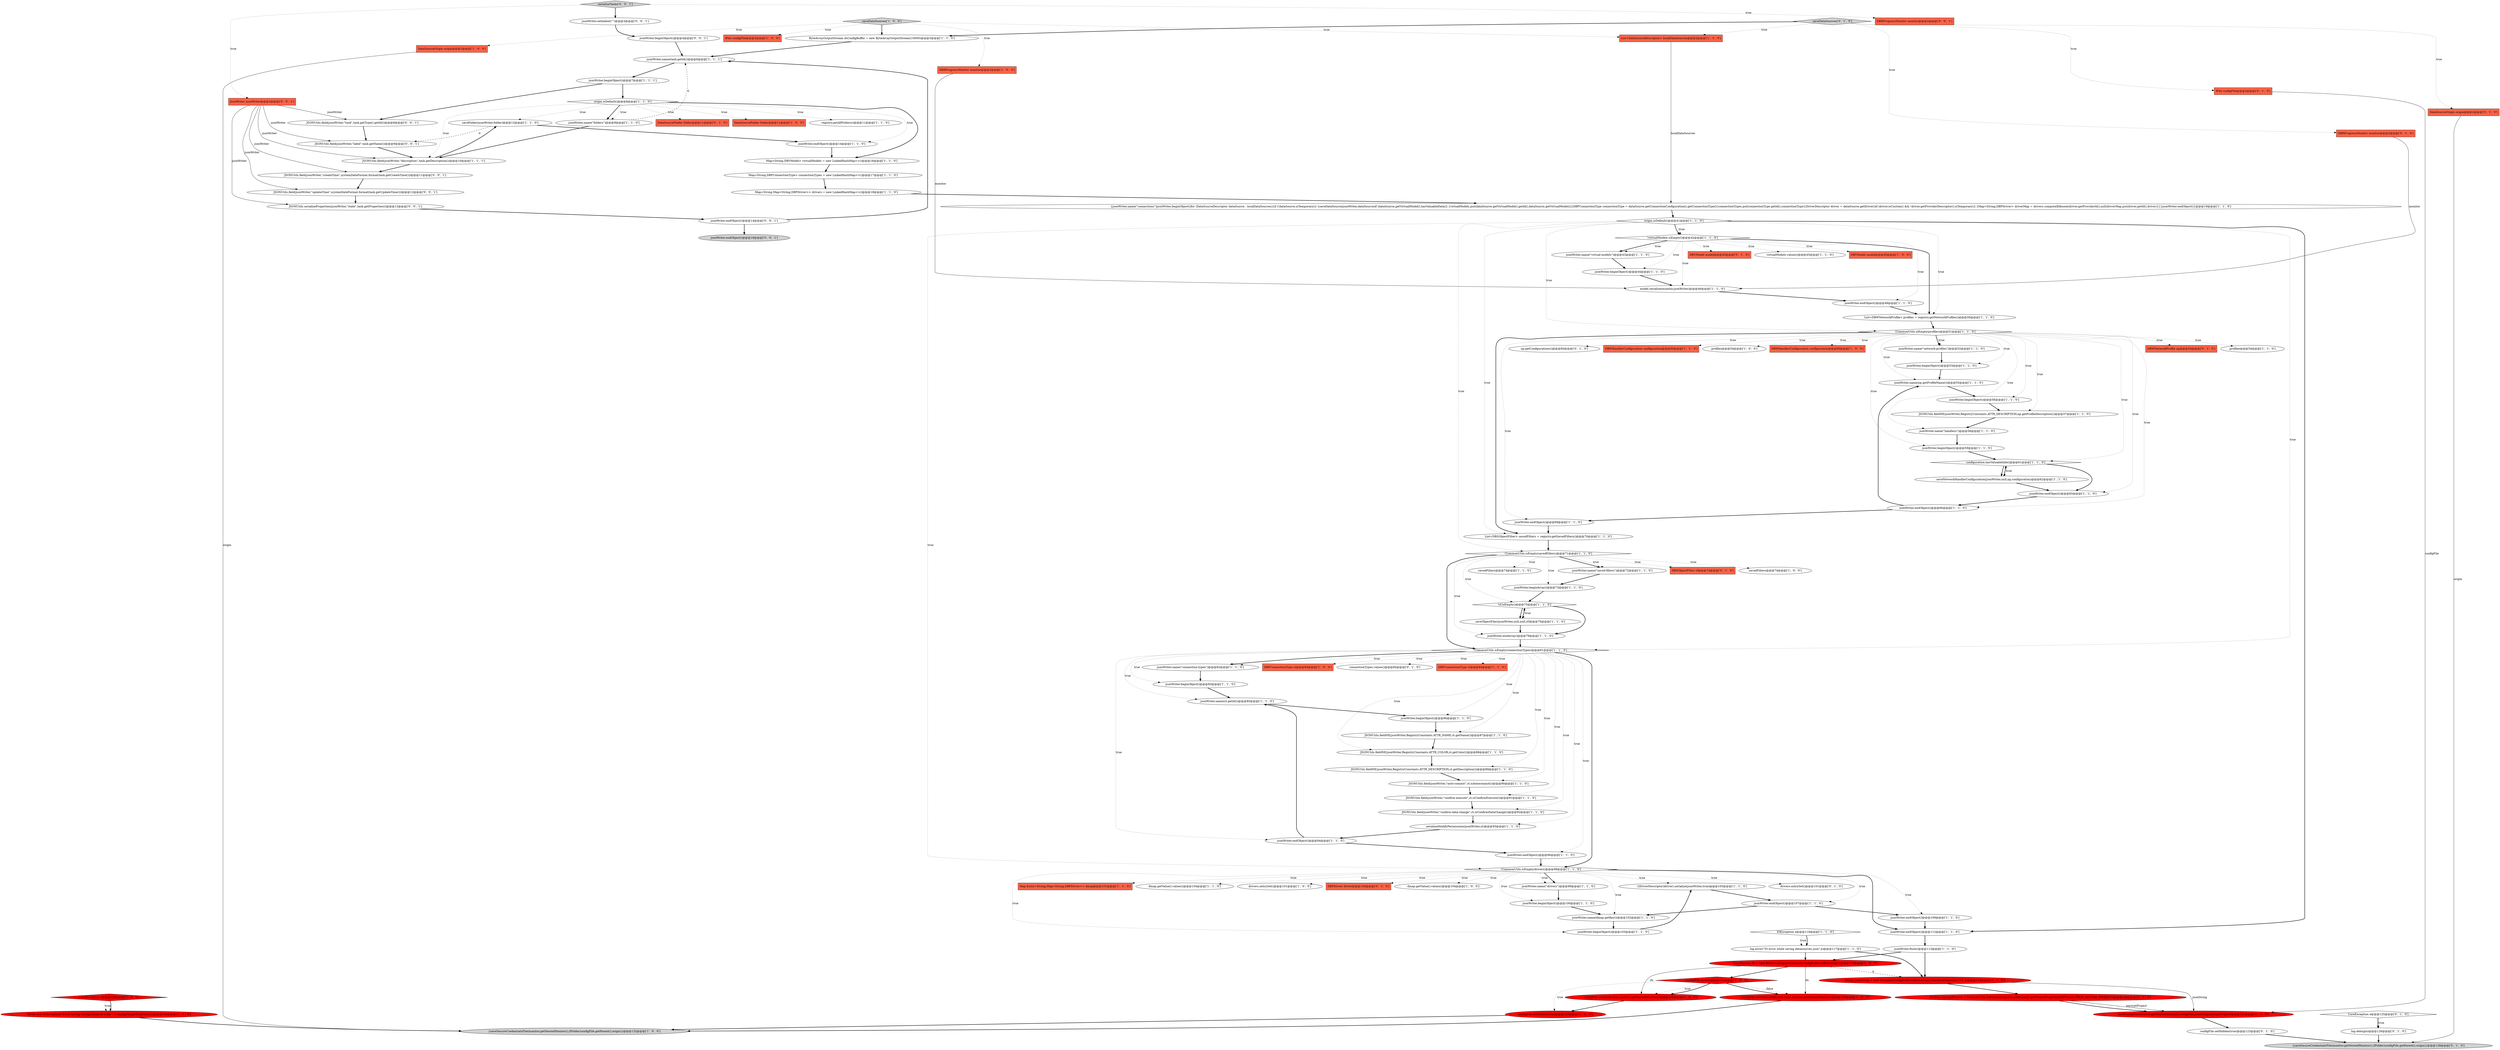 digraph {
25 [style = filled, label = "DBVModel model@@@45@@@['1', '0', '0']", fillcolor = tomato, shape = box image = "AAA0AAABBB1BBB"];
97 [style = filled, label = "IFile configFile@@@2@@@['0', '1', '0']", fillcolor = tomato, shape = box image = "AAA0AAABBB2BBB"];
8 [style = filled, label = "jsonWriter.name(\"network-profiles\")@@@52@@@['1', '1', '0']", fillcolor = white, shape = ellipse image = "AAA0AAABBB1BBB"];
49 [style = filled, label = "jsonWriter.name(ct.getId())@@@85@@@['1', '1', '0']", fillcolor = white, shape = ellipse image = "AAA0AAABBB1BBB"];
39 [style = filled, label = "DBPConnectionType ct@@@84@@@['1', '0', '0']", fillcolor = tomato, shape = box image = "AAA0AAABBB1BBB"];
117 [style = filled, label = "serializeTasks['0', '0', '1']", fillcolor = lightgray, shape = diamond image = "AAA0AAABBB3BBB"];
76 [style = filled, label = "jsonWriter.beginObject()@@@59@@@['1', '1', '0']", fillcolor = white, shape = ellipse image = "AAA0AAABBB1BBB"];
102 [style = filled, label = "drivers.entrySet()@@@101@@@['0', '1', '0']", fillcolor = white, shape = ellipse image = "AAA0AAABBB2BBB"];
48 [style = filled, label = "CoreException e@@@129@@@['1', '0', '0']", fillcolor = red, shape = diamond image = "AAA1AAABBB1BBB"];
93 [style = filled, label = "jsonWriter.name(\"saved-filters\")@@@72@@@['1', '1', '0']", fillcolor = white, shape = ellipse image = "AAA0AAABBB1BBB"];
109 [style = filled, label = "connectionTypes.values()@@@84@@@['0', '1', '0']", fillcolor = white, shape = ellipse image = "AAA0AAABBB2BBB"];
90 [style = filled, label = "configFile.create(ifs,true,monitor.getNestedMonitor())@@@122@@@['1', '0', '0']", fillcolor = red, shape = ellipse image = "AAA1AAABBB1BBB"];
2 [style = filled, label = "DBRProgressMonitor monitor@@@2@@@['1', '0', '0']", fillcolor = tomato, shape = box image = "AAA0AAABBB1BBB"];
57 [style = filled, label = "saveDataSources['1', '0', '0']", fillcolor = lightgray, shape = diamond image = "AAA0AAABBB1BBB"];
26 [style = filled, label = "((DriverDescriptor)driver).serialize(jsonWriter,true)@@@105@@@['1', '1', '0']", fillcolor = white, shape = ellipse image = "AAA0AAABBB1BBB"];
20 [style = filled, label = "jsonWriter.endObject()@@@94@@@['1', '1', '0']", fillcolor = white, shape = ellipse image = "AAA0AAABBB1BBB"];
47 [style = filled, label = "jsonWriter.beginArray()@@@73@@@['1', '1', '0']", fillcolor = white, shape = ellipse image = "AAA0AAABBB1BBB"];
82 [style = filled, label = "Map.Entry<String,Map<String,DBPDriver>> dmap@@@101@@@['1', '1', '0']", fillcolor = tomato, shape = box image = "AAA0AAABBB1BBB"];
64 [style = filled, label = "jsonWriter.beginObject()@@@44@@@['1', '1', '0']", fillcolor = white, shape = ellipse image = "AAA0AAABBB1BBB"];
70 [style = filled, label = "JSONUtils.fieldNE(jsonWriter,RegistryConstants.ATTR_COLOR,ct.getColor())@@@88@@@['1', '1', '0']", fillcolor = white, shape = ellipse image = "AAA0AAABBB1BBB"];
67 [style = filled, label = "!configFile.exists()@@@121@@@['1', '0', '0']", fillcolor = red, shape = diamond image = "AAA1AAABBB1BBB"];
66 [style = filled, label = "registry.getAllFolders()@@@11@@@['1', '1', '0']", fillcolor = white, shape = ellipse image = "AAA0AAABBB1BBB"];
94 [style = filled, label = "DBWNetworkProfile np@@@54@@@['0', '1', '0']", fillcolor = tomato, shape = box image = "AAA0AAABBB2BBB"];
46 [style = filled, label = "origin.isDefault()@@@41@@@['1', '1', '0']", fillcolor = white, shape = diamond image = "AAA0AAABBB1BBB"];
84 [style = filled, label = "JSONUtils.field(jsonWriter,\"auto-commit\",ct.isAutocommit())@@@90@@@['1', '1', '0']", fillcolor = white, shape = ellipse image = "AAA0AAABBB1BBB"];
10 [style = filled, label = "jsonWriter.beginObject()@@@100@@@['1', '1', '0']", fillcolor = white, shape = ellipse image = "AAA0AAABBB1BBB"];
75 [style = filled, label = "saveObjectFiler(jsonWriter,null,null,cf)@@@76@@@['1', '1', '0']", fillcolor = white, shape = ellipse image = "AAA0AAABBB1BBB"];
31 [style = filled, label = "InputStream ifs = new ByteArrayInputStream(dsConfigBuffer.toByteArray())@@@119@@@['1', '0', '0']", fillcolor = red, shape = ellipse image = "AAA1AAABBB1BBB"];
116 [style = filled, label = "jsonWriter.beginObject()@@@4@@@['0', '0', '1']", fillcolor = white, shape = ellipse image = "AAA0AAABBB3BBB"];
81 [style = filled, label = "DBPConnectionType ct@@@84@@@['1', '1', '0']", fillcolor = tomato, shape = box image = "AAA0AAABBB1BBB"];
41 [style = filled, label = "Map<String,DBVModel> virtualModels = new LinkedHashMap<>()@@@16@@@['1', '1', '0']", fillcolor = white, shape = ellipse image = "AAA0AAABBB1BBB"];
14 [style = filled, label = "throw new IOException(\"Error saving configuration to a file \" + configFile.getFullPath(),e)@@@130@@@['1', '0', '0']", fillcolor = red, shape = ellipse image = "AAA1AAABBB1BBB"];
52 [style = filled, label = "origin.isDefault()@@@8@@@['1', '1', '0']", fillcolor = white, shape = diamond image = "AAA0AAABBB1BBB"];
80 [style = filled, label = "serializeModifyPermissions(jsonWriter,ct)@@@93@@@['1', '1', '0']", fillcolor = white, shape = ellipse image = "AAA0AAABBB1BBB"];
88 [style = filled, label = "jsonWriter.name(task.getId())@@@6@@@['1', '1', '1']", fillcolor = white, shape = ellipse image = "AAA0AAABBB1BBB"];
105 [style = filled, label = "DBVModel model@@@45@@@['0', '1', '0']", fillcolor = tomato, shape = box image = "AAA0AAABBB2BBB"];
42 [style = filled, label = "virtualModels.values()@@@45@@@['1', '1', '0']", fillcolor = white, shape = ellipse image = "AAA0AAABBB1BBB"];
62 [style = filled, label = "profiles@@@54@@@['1', '1', '0']", fillcolor = white, shape = ellipse image = "AAA0AAABBB1BBB"];
54 [style = filled, label = "jsonWriter.endObject()@@@14@@@['1', '1', '0']", fillcolor = white, shape = ellipse image = "AAA0AAABBB1BBB"];
12 [style = filled, label = "IFile configFile@@@2@@@['1', '0', '0']", fillcolor = tomato, shape = box image = "AAA0AAABBB1BBB"];
69 [style = filled, label = "JSONUtils.fieldNE(jsonWriter,RegistryConstants.ATTR_NAME,ct.getName())@@@87@@@['1', '1', '0']", fillcolor = white, shape = ellipse image = "AAA0AAABBB1BBB"];
71 [style = filled, label = "Map<String,DBPConnectionType> connectionTypes = new LinkedHashMap<>()@@@17@@@['1', '1', '0']", fillcolor = white, shape = ellipse image = "AAA0AAABBB1BBB"];
34 [style = filled, label = "jsonWriter.endObject()@@@68@@@['1', '1', '0']", fillcolor = white, shape = ellipse image = "AAA0AAABBB1BBB"];
9 [style = filled, label = "jsonWriter.beginObject()@@@83@@@['1', '1', '0']", fillcolor = white, shape = ellipse image = "AAA0AAABBB1BBB"];
86 [style = filled, label = "jsonWriter.beginObject()@@@56@@@['1', '1', '0']", fillcolor = white, shape = ellipse image = "AAA0AAABBB1BBB"];
33 [style = filled, label = "JSONUtils.field(jsonWriter,\"confirm-execute\",ct.isConfirmExecute())@@@91@@@['1', '1', '0']", fillcolor = white, shape = ellipse image = "AAA0AAABBB1BBB"];
78 [style = filled, label = "jsonWriter.name(\"connection-types\")@@@82@@@['1', '1', '0']", fillcolor = white, shape = ellipse image = "AAA0AAABBB1BBB"];
0 [style = filled, label = "jsonWriter.name(\"virtual-models\")@@@43@@@['1', '1', '0']", fillcolor = white, shape = ellipse image = "AAA0AAABBB1BBB"];
112 [style = filled, label = "boolean encryptProject = CommonUtils.toBoolean(registry.getProject().getProjectProperty(DBPProject.PROP_SECURE_PROJECT))@@@120@@@['0', '1', '0']", fillcolor = red, shape = ellipse image = "AAA1AAABBB2BBB"];
124 [style = filled, label = "jsonWriter.endObject()@@@14@@@['0', '0', '1']", fillcolor = white, shape = ellipse image = "AAA0AAABBB3BBB"];
17 [style = filled, label = "DataSourceOrigin origin@@@2@@@['1', '0', '0']", fillcolor = tomato, shape = box image = "AAA0AAABBB1BBB"];
114 [style = filled, label = "DBRProgressMonitor monitor@@@2@@@['0', '0', '1']", fillcolor = tomato, shape = box image = "AAA0AAABBB3BBB"];
108 [style = filled, label = "np.getConfigurations()@@@60@@@['0', '1', '0']", fillcolor = white, shape = ellipse image = "AAA0AAABBB2BBB"];
121 [style = filled, label = "jsonWriter.setIndent(\"\")@@@3@@@['0', '0', '1']", fillcolor = white, shape = ellipse image = "AAA0AAABBB3BBB"];
37 [style = filled, label = "{jsonWriter.name(\"connections\")jsonWriter.beginObject()for (DataSourceDescriptor dataSource : localDataSources){if (!dataSource.isTemporary()) {saveDataSource(jsonWriter,dataSource)if (dataSource.getVirtualModel().hasValuableData()) {virtualModels.put(dataSource.getVirtualModel().getId(),dataSource.getVirtualModel())}DBPConnectionType connectionType = dataSource.getConnectionConfiguration().getConnectionType(){connectionTypes.put(connectionType.getId(),connectionType)}DriverDescriptor driver = dataSource.getDriver()if (driver.isCustom() && !driver.getProviderDescriptor().isTemporary()) {Map<String,DBPDriver> driverMap = drivers.computeIfAbsent(driver.getProviderId(),null)driverMap.put(driver.getId(),driver)}}}jsonWriter.endObject()}@@@19@@@['1', '1', '0']", fillcolor = white, shape = ellipse image = "AAA0AAABBB1BBB"];
23 [style = filled, label = "{saveSecureCredentialsFile(monitor.getNestedMonitor(),(IFolder)configFile.getParent(),origin)}@@@132@@@['1', '0', '0']", fillcolor = lightgray, shape = ellipse image = "AAA0AAABBB1BBB"];
4 [style = filled, label = "configuration.hasValuableInfo()@@@61@@@['1', '1', '0']", fillcolor = white, shape = diamond image = "AAA0AAABBB1BBB"];
89 [style = filled, label = "jsonWriter.endObject()@@@109@@@['1', '1', '0']", fillcolor = white, shape = ellipse image = "AAA0AAABBB1BBB"];
7 [style = filled, label = "!CommonUtils.isEmpty(profiles)@@@51@@@['1', '1', '0']", fillcolor = white, shape = diamond image = "AAA0AAABBB1BBB"];
55 [style = filled, label = "model.serialize(monitor,jsonWriter)@@@46@@@['1', '1', '0']", fillcolor = white, shape = ellipse image = "AAA0AAABBB1BBB"];
58 [style = filled, label = "saveNetworkHandlerConfiguration(jsonWriter,null,np,configuration)@@@62@@@['1', '1', '0']", fillcolor = white, shape = ellipse image = "AAA0AAABBB1BBB"];
101 [style = filled, label = "configFile.setHidden(true)@@@123@@@['0', '1', '0']", fillcolor = white, shape = ellipse image = "AAA0AAABBB2BBB"];
35 [style = filled, label = "List<DBSObjectFilter> savedFilters = registry.getSavedFilters()@@@70@@@['1', '1', '0']", fillcolor = white, shape = ellipse image = "AAA0AAABBB1BBB"];
107 [style = filled, label = "{saveSecureCredentialsFile(monitor.getNestedMonitor(),(IFolder)configFile.getParent(),origin)}@@@128@@@['0', '1', '0']", fillcolor = lightgray, shape = ellipse image = "AAA0AAABBB2BBB"];
118 [style = filled, label = "JSONUtils.field(jsonWriter,\"updateTime\",systemDateFormat.format(task.getUpdateTime()))@@@12@@@['0', '0', '1']", fillcolor = white, shape = ellipse image = "AAA0AAABBB3BBB"];
65 [style = filled, label = "Map<String,Map<String,DBPDriver>> drivers = new LinkedHashMap<>()@@@18@@@['1', '1', '0']", fillcolor = white, shape = ellipse image = "AAA0AAABBB1BBB"];
74 [style = filled, label = "jsonWriter.name(np.getProfileName())@@@55@@@['1', '1', '0']", fillcolor = white, shape = ellipse image = "AAA0AAABBB1BBB"];
98 [style = filled, label = "DBRProgressMonitor monitor@@@2@@@['0', '1', '0']", fillcolor = tomato, shape = box image = "AAA0AAABBB2BBB"];
43 [style = filled, label = "!cf.isEmpty()@@@75@@@['1', '1', '0']", fillcolor = white, shape = diamond image = "AAA0AAABBB1BBB"];
6 [style = filled, label = "log.error(\"IO error while saving datasources json\",e)@@@117@@@['1', '1', '0']", fillcolor = white, shape = ellipse image = "AAA0AAABBB1BBB"];
68 [style = filled, label = "jsonWriter.beginObject()@@@103@@@['1', '1', '0']", fillcolor = white, shape = ellipse image = "AAA0AAABBB1BBB"];
122 [style = filled, label = "JSONUtils.field(jsonWriter,\"label\",task.getName())@@@9@@@['0', '0', '1']", fillcolor = white, shape = ellipse image = "AAA0AAABBB3BBB"];
61 [style = filled, label = "savedFilters@@@74@@@['1', '1', '0']", fillcolor = white, shape = ellipse image = "AAA0AAABBB1BBB"];
30 [style = filled, label = "saveFolder(jsonWriter,folder)@@@12@@@['1', '1', '0']", fillcolor = white, shape = ellipse image = "AAA0AAABBB1BBB"];
95 [style = filled, label = "DBSObjectFilter cf@@@74@@@['0', '1', '0']", fillcolor = tomato, shape = box image = "AAA0AAABBB2BBB"];
103 [style = filled, label = "CoreException e@@@125@@@['0', '1', '0']", fillcolor = white, shape = diamond image = "AAA0AAABBB2BBB"];
110 [style = filled, label = "DataSourceFolder folder@@@11@@@['0', '1', '0']", fillcolor = tomato, shape = box image = "AAA0AAABBB2BBB"];
77 [style = filled, label = "configFile.setContents(ifs,true,false,monitor.getNestedMonitor())@@@126@@@['1', '0', '0']", fillcolor = red, shape = ellipse image = "AAA1AAABBB1BBB"];
63 [style = filled, label = "jsonWriter.beginObject()@@@7@@@['1', '1', '1']", fillcolor = white, shape = ellipse image = "AAA0AAABBB1BBB"];
85 [style = filled, label = "jsonWriter.name(\"drivers\")@@@99@@@['1', '1', '0']", fillcolor = white, shape = ellipse image = "AAA0AAABBB1BBB"];
19 [style = filled, label = "jsonWriter.beginObject()@@@86@@@['1', '1', '0']", fillcolor = white, shape = ellipse image = "AAA0AAABBB1BBB"];
72 [style = filled, label = "JSONUtils.field(jsonWriter,\"confirm-data-change\",ct.isConfirmDataChange())@@@92@@@['1', '1', '0']", fillcolor = white, shape = ellipse image = "AAA0AAABBB1BBB"];
91 [style = filled, label = "dmap.getValue().values()@@@104@@@['1', '1', '0']", fillcolor = white, shape = ellipse image = "AAA0AAABBB1BBB"];
56 [style = filled, label = "List<DBWNetworkProfile> profiles = registry.getNetworkProfiles()@@@50@@@['1', '1', '0']", fillcolor = white, shape = ellipse image = "AAA0AAABBB1BBB"];
53 [style = filled, label = "jsonWriter.endObject()@@@65@@@['1', '1', '0']", fillcolor = white, shape = ellipse image = "AAA0AAABBB1BBB"];
92 [style = filled, label = "DBWHandlerConfiguration configuration@@@60@@@['1', '1', '0']", fillcolor = tomato, shape = box image = "AAA0AAABBB1BBB"];
113 [style = filled, label = "JSONUtils.field(jsonWriter,\"task\",task.getType().getId())@@@8@@@['0', '0', '1']", fillcolor = white, shape = ellipse image = "AAA0AAABBB3BBB"];
120 [style = filled, label = "jsonWriter.endObject()@@@16@@@['0', '0', '1']", fillcolor = lightgray, shape = ellipse image = "AAA0AAABBB3BBB"];
60 [style = filled, label = "jsonWriter.endObject()@@@48@@@['1', '1', '0']", fillcolor = white, shape = ellipse image = "AAA0AAABBB1BBB"];
73 [style = filled, label = "drivers.entrySet()@@@101@@@['1', '0', '0']", fillcolor = white, shape = ellipse image = "AAA0AAABBB1BBB"];
5 [style = filled, label = "!CommonUtils.isEmpty(savedFilters)@@@71@@@['1', '1', '0']", fillcolor = white, shape = diamond image = "AAA0AAABBB1BBB"];
36 [style = filled, label = "configFile.setHidden(true)@@@123@@@['1', '0', '0']", fillcolor = red, shape = ellipse image = "AAA1AAABBB1BBB"];
1 [style = filled, label = "ByteArrayOutputStream dsConfigBuffer = new ByteArrayOutputStream(10000)@@@3@@@['1', '1', '0']", fillcolor = white, shape = ellipse image = "AAA0AAABBB1BBB"];
79 [style = filled, label = "IOException e@@@116@@@['1', '1', '0']", fillcolor = white, shape = diamond image = "AAA0AAABBB1BBB"];
29 [style = filled, label = "jsonWriter.flush()@@@113@@@['1', '1', '0']", fillcolor = white, shape = ellipse image = "AAA0AAABBB1BBB"];
123 [style = filled, label = "JSONUtils.serializeProperties(jsonWriter,\"state\",task.getProperties())@@@13@@@['0', '0', '1']", fillcolor = white, shape = ellipse image = "AAA0AAABBB3BBB"];
50 [style = filled, label = "jsonWriter.beginObject()@@@53@@@['1', '1', '0']", fillcolor = white, shape = ellipse image = "AAA0AAABBB1BBB"];
83 [style = filled, label = "jsonWriter.name(\"handlers\")@@@58@@@['1', '1', '0']", fillcolor = white, shape = ellipse image = "AAA0AAABBB1BBB"];
18 [style = filled, label = "!virtualModels.isEmpty()@@@42@@@['1', '1', '0']", fillcolor = white, shape = diamond image = "AAA0AAABBB1BBB"];
40 [style = filled, label = "!CommonUtils.isEmpty(drivers)@@@98@@@['1', '1', '0']", fillcolor = white, shape = diamond image = "AAA0AAABBB1BBB"];
96 [style = filled, label = "log.debug(e)@@@126@@@['0', '1', '0']", fillcolor = white, shape = ellipse image = "AAA0AAABBB2BBB"];
87 [style = filled, label = "JSONUtils.fieldNE(jsonWriter,RegistryConstants.ATTR_DESCRIPTION,ct.getDescription())@@@89@@@['1', '1', '0']", fillcolor = white, shape = ellipse image = "AAA0AAABBB1BBB"];
22 [style = filled, label = "JSONUtils.fieldNE(jsonWriter,RegistryConstants.ATTR_DESCRIPTION,np.getProfileDescription())@@@57@@@['1', '1', '0']", fillcolor = white, shape = ellipse image = "AAA0AAABBB1BBB"];
99 [style = filled, label = "saveConfigFile(monitor.getNestedMonitor(),configFile,jsonString,encryptProject)@@@121@@@['0', '1', '0']", fillcolor = red, shape = ellipse image = "AAA1AAABBB2BBB"];
104 [style = filled, label = "saveDataSources['0', '1', '0']", fillcolor = lightgray, shape = diamond image = "AAA0AAABBB2BBB"];
100 [style = filled, label = "DBPDriver driver@@@104@@@['0', '1', '0']", fillcolor = tomato, shape = box image = "AAA0AAABBB2BBB"];
45 [style = filled, label = "JSONUtils.field(jsonWriter,\"description\",task.getDescription())@@@10@@@['1', '1', '1']", fillcolor = white, shape = ellipse image = "AAA0AAABBB1BBB"];
27 [style = filled, label = "DataSourceFolder folder@@@11@@@['1', '0', '0']", fillcolor = tomato, shape = box image = "AAA0AAABBB1BBB"];
106 [style = filled, label = "DataSourceOrigin origin@@@2@@@['0', '1', '0']", fillcolor = tomato, shape = box image = "AAA0AAABBB2BBB"];
59 [style = filled, label = "jsonWriter.name(dmap.getKey())@@@102@@@['1', '1', '0']", fillcolor = white, shape = ellipse image = "AAA0AAABBB1BBB"];
38 [style = filled, label = "profiles@@@54@@@['1', '0', '0']", fillcolor = white, shape = ellipse image = "AAA0AAABBB1BBB"];
28 [style = filled, label = "DBWHandlerConfiguration configuration@@@60@@@['1', '0', '0']", fillcolor = tomato, shape = box image = "AAA0AAABBB1BBB"];
11 [style = filled, label = "jsonWriter.endObject()@@@66@@@['1', '1', '0']", fillcolor = white, shape = ellipse image = "AAA0AAABBB1BBB"];
44 [style = filled, label = "jsonWriter.name(\"folders\")@@@9@@@['1', '1', '0']", fillcolor = white, shape = ellipse image = "AAA0AAABBB1BBB"];
16 [style = filled, label = "dmap.getValue().values()@@@104@@@['1', '0', '0']", fillcolor = white, shape = ellipse image = "AAA0AAABBB1BBB"];
24 [style = filled, label = "jsonWriter.endObject()@@@107@@@['1', '1', '0']", fillcolor = white, shape = ellipse image = "AAA0AAABBB1BBB"];
3 [style = filled, label = "jsonWriter.endObject()@@@96@@@['1', '1', '0']", fillcolor = white, shape = ellipse image = "AAA0AAABBB1BBB"];
115 [style = filled, label = "JSONUtils.field(jsonWriter,\"createTime\",systemDateFormat.format(task.getCreateTime()))@@@11@@@['0', '0', '1']", fillcolor = white, shape = ellipse image = "AAA0AAABBB3BBB"];
15 [style = filled, label = "savedFilters@@@74@@@['1', '0', '0']", fillcolor = white, shape = ellipse image = "AAA0AAABBB1BBB"];
13 [style = filled, label = "!CommonUtils.isEmpty(connectionTypes)@@@81@@@['1', '1', '0']", fillcolor = white, shape = diamond image = "AAA0AAABBB1BBB"];
21 [style = filled, label = "jsonWriter.endObject()@@@112@@@['1', '1', '0']", fillcolor = white, shape = ellipse image = "AAA0AAABBB1BBB"];
119 [style = filled, label = "JsonWriter jsonWriter@@@2@@@['0', '0', '1']", fillcolor = tomato, shape = box image = "AAA0AAABBB3BBB"];
51 [style = filled, label = "List<DataSourceDescriptor> localDataSources@@@2@@@['1', '1', '0']", fillcolor = tomato, shape = box image = "AAA0AAABBB1BBB"];
111 [style = filled, label = "String jsonString = new String(dsConfigBuffer.toByteArray(),StandardCharsets.UTF_8)@@@119@@@['0', '1', '0']", fillcolor = red, shape = ellipse image = "AAA1AAABBB2BBB"];
32 [style = filled, label = "jsonWriter.endArray()@@@79@@@['1', '1', '0']", fillcolor = white, shape = ellipse image = "AAA0AAABBB1BBB"];
121->116 [style = bold, label=""];
78->9 [style = bold, label=""];
7->94 [style = dotted, label="true"];
52->44 [style = bold, label=""];
13->49 [style = dotted, label="true"];
4->53 [style = bold, label=""];
18->42 [style = dotted, label="true"];
7->34 [style = dotted, label="true"];
13->70 [style = dotted, label="true"];
5->32 [style = dotted, label="true"];
84->33 [style = bold, label=""];
13->20 [style = dotted, label="true"];
113->122 [style = bold, label=""];
79->6 [style = bold, label=""];
7->35 [style = bold, label=""];
57->1 [style = bold, label=""];
43->75 [style = dotted, label="true"];
48->14 [style = dotted, label="true"];
13->84 [style = dotted, label="true"];
117->121 [style = bold, label=""];
53->11 [style = bold, label=""];
7->8 [style = bold, label=""];
52->44 [style = dotted, label="true"];
45->30 [style = bold, label=""];
40->10 [style = dotted, label="true"];
40->82 [style = dotted, label="true"];
57->51 [style = dotted, label="true"];
88->63 [style = bold, label=""];
101->107 [style = bold, label=""];
24->89 [style = bold, label=""];
98->55 [style = solid, label="monitor"];
72->80 [style = bold, label=""];
124->88 [style = bold, label=""];
5->43 [style = dotted, label="true"];
46->21 [style = bold, label=""];
7->86 [style = dotted, label="true"];
76->4 [style = bold, label=""];
7->92 [style = dotted, label="true"];
65->37 [style = bold, label=""];
40->73 [style = dotted, label="true"];
79->6 [style = dotted, label="true"];
67->90 [style = dotted, label="true"];
29->111 [style = bold, label=""];
19->69 [style = bold, label=""];
46->13 [style = dotted, label="true"];
52->30 [style = dotted, label="true"];
18->55 [style = dotted, label="true"];
7->74 [style = dotted, label="true"];
117->119 [style = dotted, label="true"];
13->80 [style = dotted, label="true"];
56->7 [style = bold, label=""];
46->18 [style = dotted, label="true"];
71->65 [style = bold, label=""];
17->23 [style = solid, label="origin"];
18->0 [style = bold, label=""];
13->39 [style = dotted, label="true"];
13->9 [style = dotted, label="true"];
55->60 [style = bold, label=""];
63->113 [style = bold, label=""];
5->95 [style = dotted, label="true"];
24->59 [style = bold, label=""];
46->40 [style = dotted, label="true"];
13->81 [style = dotted, label="true"];
80->20 [style = bold, label=""];
13->3 [style = dotted, label="true"];
46->5 [style = dotted, label="true"];
67->77 [style = dotted, label="false"];
111->112 [style = bold, label=""];
40->26 [style = dotted, label="true"];
10->59 [style = bold, label=""];
112->99 [style = bold, label=""];
104->1 [style = bold, label=""];
122->45 [style = bold, label=""];
67->36 [style = dotted, label="true"];
97->99 [style = solid, label="configFile"];
43->32 [style = bold, label=""];
45->115 [style = bold, label=""];
13->19 [style = dotted, label="true"];
47->43 [style = bold, label=""];
18->56 [style = bold, label=""];
13->40 [style = bold, label=""];
20->3 [style = bold, label=""];
54->41 [style = bold, label=""];
7->76 [style = dotted, label="true"];
13->69 [style = dotted, label="true"];
40->89 [style = dotted, label="true"];
26->24 [style = bold, label=""];
85->10 [style = bold, label=""];
111->99 [style = solid, label="jsonString"];
40->91 [style = dotted, label="true"];
5->93 [style = bold, label=""];
59->68 [style = bold, label=""];
35->5 [style = bold, label=""];
116->88 [style = bold, label=""];
21->29 [style = bold, label=""];
52->110 [style = dotted, label="true"];
37->46 [style = bold, label=""];
46->7 [style = dotted, label="true"];
52->45 [style = dotted, label="true"];
117->114 [style = dotted, label="true"];
7->83 [style = dotted, label="true"];
31->90 [style = solid, label="ifs"];
74->86 [style = bold, label=""];
18->0 [style = dotted, label="true"];
41->71 [style = bold, label=""];
34->35 [style = bold, label=""];
119->123 [style = solid, label="jsonWriter"];
103->96 [style = bold, label=""];
7->22 [style = dotted, label="true"];
43->75 [style = bold, label=""];
7->8 [style = dotted, label="true"];
44->45 [style = bold, label=""];
57->17 [style = dotted, label="true"];
40->21 [style = bold, label=""];
18->60 [style = dotted, label="true"];
60->56 [style = bold, label=""];
11->74 [style = bold, label=""];
68->26 [style = bold, label=""];
40->68 [style = dotted, label="true"];
67->77 [style = bold, label=""];
44->88 [style = dashed, label="0"];
89->21 [style = bold, label=""];
87->84 [style = bold, label=""];
46->35 [style = dotted, label="true"];
57->2 [style = dotted, label="true"];
119->118 [style = solid, label="jsonWriter"];
64->55 [style = bold, label=""];
7->50 [style = dotted, label="true"];
48->14 [style = bold, label=""];
40->102 [style = dotted, label="true"];
52->41 [style = bold, label=""];
86->22 [style = bold, label=""];
119->113 [style = solid, label="jsonWriter"];
31->111 [style = dashed, label="0"];
46->18 [style = bold, label=""];
33->72 [style = bold, label=""];
119->45 [style = solid, label="jsonWriter"];
5->15 [style = dotted, label="true"];
5->61 [style = dotted, label="true"];
40->85 [style = bold, label=""];
4->58 [style = dotted, label="true"];
5->93 [style = dotted, label="true"];
51->37 [style = solid, label="localDataSources"];
4->58 [style = bold, label=""];
58->53 [style = bold, label=""];
93->47 [style = bold, label=""];
99->101 [style = bold, label=""];
90->36 [style = bold, label=""];
14->23 [style = bold, label=""];
7->11 [style = dotted, label="true"];
13->33 [style = dotted, label="true"];
18->105 [style = dotted, label="true"];
5->13 [style = bold, label=""];
57->12 [style = dotted, label="true"];
63->52 [style = bold, label=""];
106->107 [style = solid, label="origin"];
30->54 [style = bold, label=""];
49->19 [style = bold, label=""];
8->50 [style = bold, label=""];
83->76 [style = bold, label=""];
20->49 [style = bold, label=""];
46->56 [style = dotted, label="true"];
18->64 [style = dotted, label="true"];
1->88 [style = bold, label=""];
58->4 [style = bold, label=""];
40->85 [style = dotted, label="true"];
104->98 [style = dotted, label="true"];
9->49 [style = bold, label=""];
52->54 [style = dotted, label="true"];
22->83 [style = bold, label=""];
7->28 [style = dotted, label="true"];
112->99 [style = solid, label="encryptProject"];
123->124 [style = bold, label=""];
6->111 [style = bold, label=""];
31->77 [style = solid, label="ifs"];
50->74 [style = bold, label=""];
119->115 [style = solid, label="jsonWriter"];
7->108 [style = dotted, label="true"];
18->25 [style = dotted, label="true"];
3->40 [style = bold, label=""];
29->31 [style = bold, label=""];
7->62 [style = dotted, label="true"];
77->23 [style = bold, label=""];
13->78 [style = dotted, label="true"];
40->24 [style = dotted, label="true"];
103->96 [style = dotted, label="true"];
13->78 [style = bold, label=""];
40->100 [style = dotted, label="true"];
96->107 [style = bold, label=""];
40->16 [style = dotted, label="true"];
7->38 [style = dotted, label="true"];
104->97 [style = dotted, label="true"];
124->120 [style = bold, label=""];
52->27 [style = dotted, label="true"];
13->87 [style = dotted, label="true"];
0->64 [style = bold, label=""];
13->109 [style = dotted, label="true"];
75->32 [style = bold, label=""];
13->72 [style = dotted, label="true"];
11->34 [style = bold, label=""];
6->31 [style = bold, label=""];
36->23 [style = bold, label=""];
75->43 [style = bold, label=""];
119->122 [style = solid, label="jsonWriter"];
31->67 [style = bold, label=""];
5->47 [style = dotted, label="true"];
40->59 [style = dotted, label="true"];
70->87 [style = bold, label=""];
118->123 [style = bold, label=""];
52->66 [style = dotted, label="true"];
30->122 [style = dashed, label="0"];
7->4 [style = dotted, label="true"];
2->55 [style = solid, label="monitor"];
7->53 [style = dotted, label="true"];
104->51 [style = dotted, label="true"];
104->106 [style = dotted, label="true"];
69->70 [style = bold, label=""];
67->90 [style = bold, label=""];
32->13 [style = bold, label=""];
115->118 [style = bold, label=""];
}
